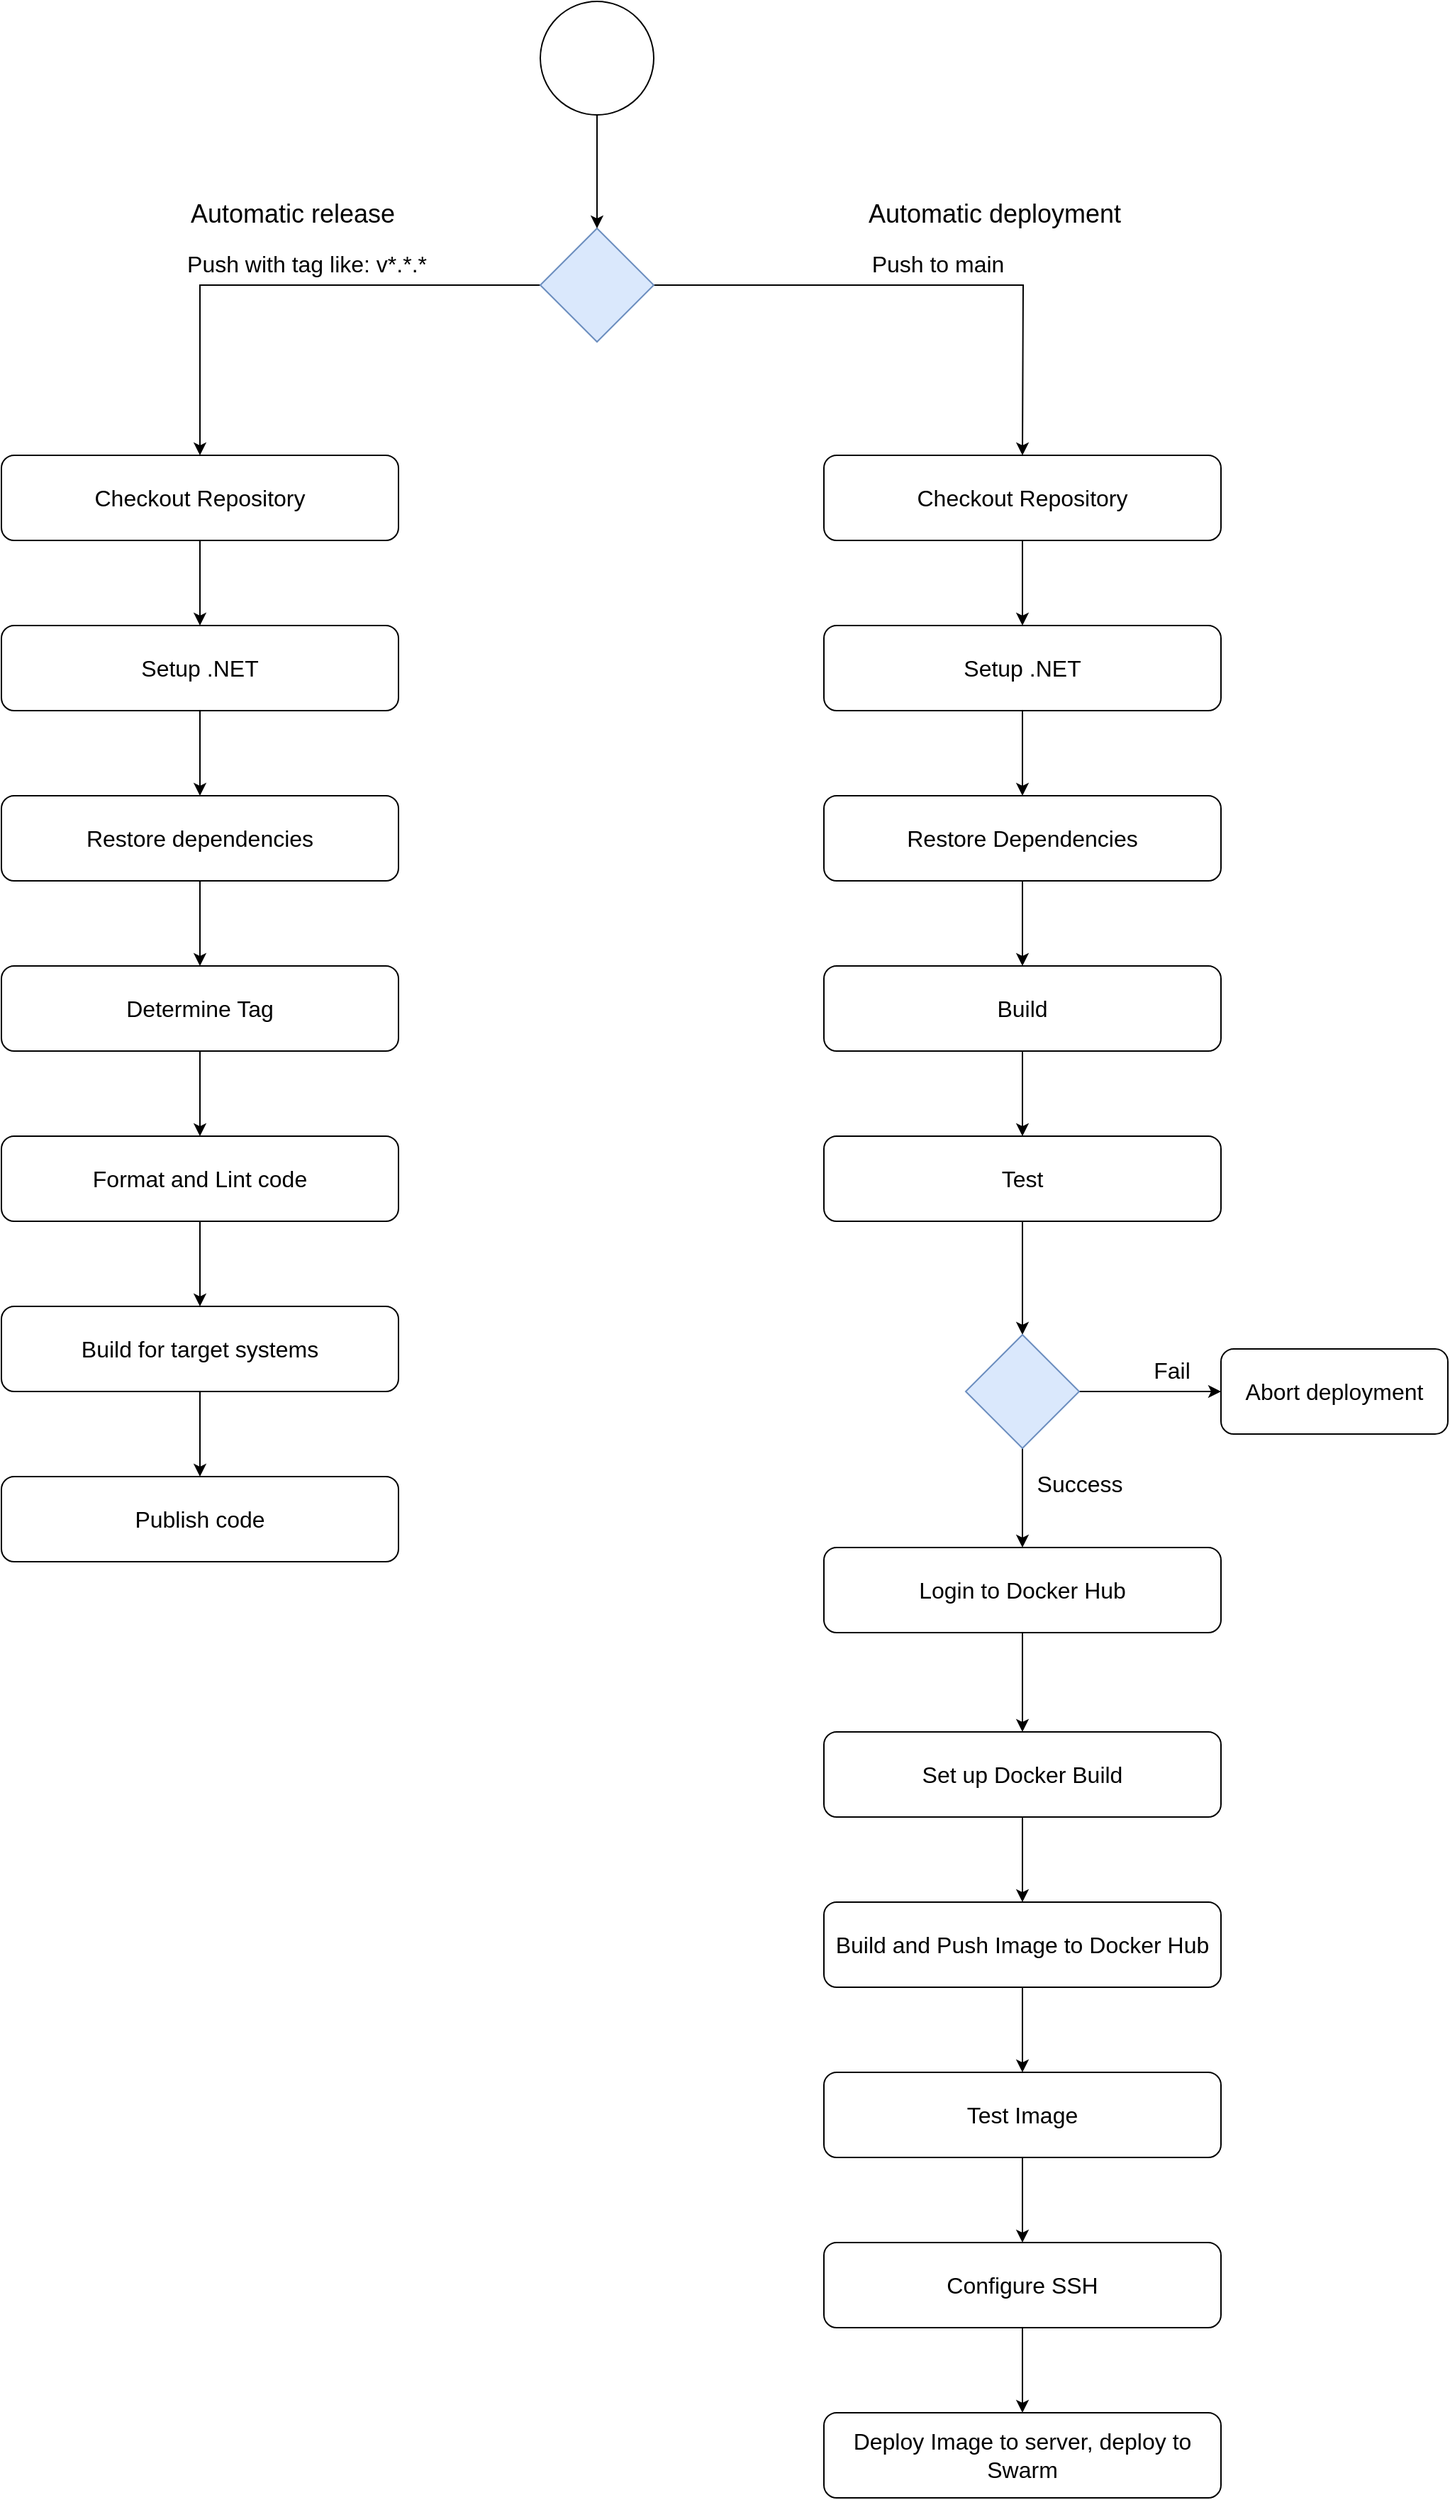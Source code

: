 <mxfile version="24.4.6" type="github">
  <diagram id="C5RBs43oDa-KdzZeNtuy" name="Page-1">
    <mxGraphModel dx="2269" dy="3163" grid="1" gridSize="10" guides="1" tooltips="1" connect="1" arrows="1" fold="1" page="1" pageScale="1" pageWidth="827" pageHeight="1169" math="0" shadow="0">
      <root>
        <mxCell id="WIyWlLk6GJQsqaUBKTNV-0" />
        <mxCell id="WIyWlLk6GJQsqaUBKTNV-1" parent="WIyWlLk6GJQsqaUBKTNV-0" />
        <mxCell id="N5IPESPonptogFG74eWE-5" value="" style="ellipse;whiteSpace=wrap;html=1;aspect=fixed;" vertex="1" parent="WIyWlLk6GJQsqaUBKTNV-1">
          <mxGeometry x="380" y="40" width="80" height="80" as="geometry" />
        </mxCell>
        <mxCell id="N5IPESPonptogFG74eWE-16" style="edgeStyle=orthogonalEdgeStyle;rounded=0;orthogonalLoop=1;jettySize=auto;html=1;entryX=0.5;entryY=0;entryDx=0;entryDy=0;" edge="1" parent="WIyWlLk6GJQsqaUBKTNV-1" source="N5IPESPonptogFG74eWE-9">
          <mxGeometry relative="1" as="geometry">
            <mxPoint x="720.0" y="360" as="targetPoint" />
          </mxGeometry>
        </mxCell>
        <mxCell id="N5IPESPonptogFG74eWE-17" style="edgeStyle=orthogonalEdgeStyle;rounded=0;orthogonalLoop=1;jettySize=auto;html=1;entryX=0.5;entryY=0;entryDx=0;entryDy=0;" edge="1" parent="WIyWlLk6GJQsqaUBKTNV-1" source="N5IPESPonptogFG74eWE-9" target="N5IPESPonptogFG74eWE-18">
          <mxGeometry relative="1" as="geometry">
            <mxPoint x="120" y="240" as="targetPoint" />
          </mxGeometry>
        </mxCell>
        <mxCell id="N5IPESPonptogFG74eWE-9" value="" style="rhombus;whiteSpace=wrap;html=1;fillColor=#dae8fc;strokeColor=#6c8ebf;" vertex="1" parent="WIyWlLk6GJQsqaUBKTNV-1">
          <mxGeometry x="380" y="200" width="80" height="80" as="geometry" />
        </mxCell>
        <mxCell id="N5IPESPonptogFG74eWE-15" style="edgeStyle=orthogonalEdgeStyle;rounded=0;orthogonalLoop=1;jettySize=auto;html=1;entryX=0.5;entryY=0;entryDx=0;entryDy=0;" edge="1" parent="WIyWlLk6GJQsqaUBKTNV-1" source="N5IPESPonptogFG74eWE-5" target="N5IPESPonptogFG74eWE-9">
          <mxGeometry relative="1" as="geometry">
            <mxPoint x="420" y="190" as="targetPoint" />
          </mxGeometry>
        </mxCell>
        <mxCell id="N5IPESPonptogFG74eWE-23" style="edgeStyle=orthogonalEdgeStyle;rounded=0;orthogonalLoop=1;jettySize=auto;html=1;entryX=0.5;entryY=0;entryDx=0;entryDy=0;" edge="1" parent="WIyWlLk6GJQsqaUBKTNV-1" source="N5IPESPonptogFG74eWE-18" target="N5IPESPonptogFG74eWE-22">
          <mxGeometry relative="1" as="geometry" />
        </mxCell>
        <mxCell id="N5IPESPonptogFG74eWE-18" value="Checkout Repository" style="rounded=1;whiteSpace=wrap;html=1;fontSize=16;" vertex="1" parent="WIyWlLk6GJQsqaUBKTNV-1">
          <mxGeometry y="360" width="280" height="60" as="geometry" />
        </mxCell>
        <mxCell id="N5IPESPonptogFG74eWE-20" value="Push with tag like: v*.*.*" style="text;html=1;align=center;verticalAlign=middle;resizable=0;points=[];autosize=1;strokeColor=none;fillColor=none;fontSize=16;" vertex="1" parent="WIyWlLk6GJQsqaUBKTNV-1">
          <mxGeometry x="120" y="210" width="190" height="30" as="geometry" />
        </mxCell>
        <mxCell id="N5IPESPonptogFG74eWE-21" value="Push to main" style="text;html=1;align=center;verticalAlign=middle;resizable=0;points=[];autosize=1;strokeColor=none;fillColor=none;fontSize=16;" vertex="1" parent="WIyWlLk6GJQsqaUBKTNV-1">
          <mxGeometry x="600" y="210" width="120" height="30" as="geometry" />
        </mxCell>
        <mxCell id="N5IPESPonptogFG74eWE-25" style="edgeStyle=orthogonalEdgeStyle;rounded=0;orthogonalLoop=1;jettySize=auto;html=1;entryX=0.5;entryY=0;entryDx=0;entryDy=0;" edge="1" parent="WIyWlLk6GJQsqaUBKTNV-1" source="N5IPESPonptogFG74eWE-22" target="N5IPESPonptogFG74eWE-24">
          <mxGeometry relative="1" as="geometry" />
        </mxCell>
        <mxCell id="N5IPESPonptogFG74eWE-22" value="Setup .NET" style="rounded=1;whiteSpace=wrap;html=1;fontSize=16;" vertex="1" parent="WIyWlLk6GJQsqaUBKTNV-1">
          <mxGeometry y="480" width="280" height="60" as="geometry" />
        </mxCell>
        <mxCell id="N5IPESPonptogFG74eWE-28" style="edgeStyle=orthogonalEdgeStyle;rounded=0;orthogonalLoop=1;jettySize=auto;html=1;entryX=0.5;entryY=0;entryDx=0;entryDy=0;" edge="1" parent="WIyWlLk6GJQsqaUBKTNV-1" source="N5IPESPonptogFG74eWE-24" target="N5IPESPonptogFG74eWE-27">
          <mxGeometry relative="1" as="geometry" />
        </mxCell>
        <mxCell id="N5IPESPonptogFG74eWE-24" value="Restore dependencies" style="rounded=1;whiteSpace=wrap;html=1;fontSize=16;" vertex="1" parent="WIyWlLk6GJQsqaUBKTNV-1">
          <mxGeometry y="600" width="280" height="60" as="geometry" />
        </mxCell>
        <mxCell id="N5IPESPonptogFG74eWE-33" style="edgeStyle=orthogonalEdgeStyle;rounded=0;orthogonalLoop=1;jettySize=auto;html=1;entryX=0.5;entryY=0;entryDx=0;entryDy=0;" edge="1" parent="WIyWlLk6GJQsqaUBKTNV-1" source="N5IPESPonptogFG74eWE-26" target="N5IPESPonptogFG74eWE-30">
          <mxGeometry relative="1" as="geometry" />
        </mxCell>
        <mxCell id="N5IPESPonptogFG74eWE-26" value="Format and Lint code" style="rounded=1;whiteSpace=wrap;html=1;fontSize=16;" vertex="1" parent="WIyWlLk6GJQsqaUBKTNV-1">
          <mxGeometry y="840" width="280" height="60" as="geometry" />
        </mxCell>
        <mxCell id="N5IPESPonptogFG74eWE-29" style="edgeStyle=orthogonalEdgeStyle;rounded=0;orthogonalLoop=1;jettySize=auto;html=1;entryX=0.5;entryY=0;entryDx=0;entryDy=0;" edge="1" parent="WIyWlLk6GJQsqaUBKTNV-1" source="N5IPESPonptogFG74eWE-27" target="N5IPESPonptogFG74eWE-26">
          <mxGeometry relative="1" as="geometry" />
        </mxCell>
        <mxCell id="N5IPESPonptogFG74eWE-27" value="Determine Tag" style="rounded=1;whiteSpace=wrap;html=1;fontSize=16;" vertex="1" parent="WIyWlLk6GJQsqaUBKTNV-1">
          <mxGeometry y="720" width="280" height="60" as="geometry" />
        </mxCell>
        <mxCell id="N5IPESPonptogFG74eWE-34" style="edgeStyle=orthogonalEdgeStyle;rounded=0;orthogonalLoop=1;jettySize=auto;html=1;entryX=0.5;entryY=0;entryDx=0;entryDy=0;" edge="1" parent="WIyWlLk6GJQsqaUBKTNV-1" source="N5IPESPonptogFG74eWE-30" target="N5IPESPonptogFG74eWE-32">
          <mxGeometry relative="1" as="geometry" />
        </mxCell>
        <mxCell id="N5IPESPonptogFG74eWE-30" value="Build for target systems" style="rounded=1;whiteSpace=wrap;html=1;fontSize=16;" vertex="1" parent="WIyWlLk6GJQsqaUBKTNV-1">
          <mxGeometry y="960" width="280" height="60" as="geometry" />
        </mxCell>
        <mxCell id="N5IPESPonptogFG74eWE-32" value="Publish code" style="rounded=1;whiteSpace=wrap;html=1;fontSize=16;" vertex="1" parent="WIyWlLk6GJQsqaUBKTNV-1">
          <mxGeometry y="1080" width="280" height="60" as="geometry" />
        </mxCell>
        <mxCell id="N5IPESPonptogFG74eWE-36" value="Automatic release" style="text;html=1;align=center;verticalAlign=middle;resizable=0;points=[];autosize=1;strokeColor=none;fillColor=none;fontSize=18;" vertex="1" parent="WIyWlLk6GJQsqaUBKTNV-1">
          <mxGeometry x="120" y="170" width="170" height="40" as="geometry" />
        </mxCell>
        <mxCell id="N5IPESPonptogFG74eWE-37" value="Automatic deployment" style="text;html=1;align=center;verticalAlign=middle;resizable=0;points=[];autosize=1;strokeColor=none;fillColor=none;fontSize=18;" vertex="1" parent="WIyWlLk6GJQsqaUBKTNV-1">
          <mxGeometry x="600" y="170" width="200" height="40" as="geometry" />
        </mxCell>
        <mxCell id="N5IPESPonptogFG74eWE-45" style="edgeStyle=orthogonalEdgeStyle;rounded=0;orthogonalLoop=1;jettySize=auto;html=1;entryX=0.5;entryY=0;entryDx=0;entryDy=0;" edge="1" parent="WIyWlLk6GJQsqaUBKTNV-1" source="N5IPESPonptogFG74eWE-38" target="N5IPESPonptogFG74eWE-39">
          <mxGeometry relative="1" as="geometry" />
        </mxCell>
        <mxCell id="N5IPESPonptogFG74eWE-38" value="Checkout Repository" style="rounded=1;whiteSpace=wrap;html=1;fontSize=16;" vertex="1" parent="WIyWlLk6GJQsqaUBKTNV-1">
          <mxGeometry x="580" y="360" width="280" height="60" as="geometry" />
        </mxCell>
        <mxCell id="N5IPESPonptogFG74eWE-46" style="edgeStyle=orthogonalEdgeStyle;rounded=0;orthogonalLoop=1;jettySize=auto;html=1;entryX=0.5;entryY=0;entryDx=0;entryDy=0;" edge="1" parent="WIyWlLk6GJQsqaUBKTNV-1" source="N5IPESPonptogFG74eWE-39" target="N5IPESPonptogFG74eWE-40">
          <mxGeometry relative="1" as="geometry" />
        </mxCell>
        <mxCell id="N5IPESPonptogFG74eWE-39" value="Setup .NET" style="rounded=1;whiteSpace=wrap;html=1;fontSize=16;" vertex="1" parent="WIyWlLk6GJQsqaUBKTNV-1">
          <mxGeometry x="580" y="480" width="280" height="60" as="geometry" />
        </mxCell>
        <mxCell id="N5IPESPonptogFG74eWE-47" style="edgeStyle=orthogonalEdgeStyle;rounded=0;orthogonalLoop=1;jettySize=auto;html=1;entryX=0.5;entryY=0;entryDx=0;entryDy=0;" edge="1" parent="WIyWlLk6GJQsqaUBKTNV-1" source="N5IPESPonptogFG74eWE-40" target="N5IPESPonptogFG74eWE-41">
          <mxGeometry relative="1" as="geometry" />
        </mxCell>
        <mxCell id="N5IPESPonptogFG74eWE-40" value="Restore Dependencies" style="rounded=1;whiteSpace=wrap;html=1;fontSize=16;" vertex="1" parent="WIyWlLk6GJQsqaUBKTNV-1">
          <mxGeometry x="580" y="600" width="280" height="60" as="geometry" />
        </mxCell>
        <mxCell id="N5IPESPonptogFG74eWE-48" style="edgeStyle=orthogonalEdgeStyle;rounded=0;orthogonalLoop=1;jettySize=auto;html=1;entryX=0.5;entryY=0;entryDx=0;entryDy=0;" edge="1" parent="WIyWlLk6GJQsqaUBKTNV-1" source="N5IPESPonptogFG74eWE-41" target="N5IPESPonptogFG74eWE-42">
          <mxGeometry relative="1" as="geometry" />
        </mxCell>
        <mxCell id="N5IPESPonptogFG74eWE-41" value="Build" style="rounded=1;whiteSpace=wrap;html=1;fontSize=16;" vertex="1" parent="WIyWlLk6GJQsqaUBKTNV-1">
          <mxGeometry x="580" y="720" width="280" height="60" as="geometry" />
        </mxCell>
        <mxCell id="N5IPESPonptogFG74eWE-53" style="edgeStyle=orthogonalEdgeStyle;rounded=0;orthogonalLoop=1;jettySize=auto;html=1;entryX=0.5;entryY=0;entryDx=0;entryDy=0;" edge="1" parent="WIyWlLk6GJQsqaUBKTNV-1" source="N5IPESPonptogFG74eWE-42" target="N5IPESPonptogFG74eWE-52">
          <mxGeometry relative="1" as="geometry" />
        </mxCell>
        <mxCell id="N5IPESPonptogFG74eWE-42" value="Test" style="rounded=1;whiteSpace=wrap;html=1;fontSize=16;" vertex="1" parent="WIyWlLk6GJQsqaUBKTNV-1">
          <mxGeometry x="580" y="840" width="280" height="60" as="geometry" />
        </mxCell>
        <mxCell id="N5IPESPonptogFG74eWE-51" style="edgeStyle=orthogonalEdgeStyle;rounded=0;orthogonalLoop=1;jettySize=auto;html=1;entryX=0.5;entryY=0;entryDx=0;entryDy=0;" edge="1" parent="WIyWlLk6GJQsqaUBKTNV-1" source="N5IPESPonptogFG74eWE-43" target="N5IPESPonptogFG74eWE-44">
          <mxGeometry relative="1" as="geometry" />
        </mxCell>
        <mxCell id="N5IPESPonptogFG74eWE-43" value="Login to Docker Hub" style="rounded=1;whiteSpace=wrap;html=1;fontSize=16;" vertex="1" parent="WIyWlLk6GJQsqaUBKTNV-1">
          <mxGeometry x="580" y="1130" width="280" height="60" as="geometry" />
        </mxCell>
        <mxCell id="N5IPESPonptogFG74eWE-59" value="" style="edgeStyle=orthogonalEdgeStyle;rounded=0;orthogonalLoop=1;jettySize=auto;html=1;" edge="1" parent="WIyWlLk6GJQsqaUBKTNV-1" source="N5IPESPonptogFG74eWE-44" target="N5IPESPonptogFG74eWE-58">
          <mxGeometry relative="1" as="geometry" />
        </mxCell>
        <mxCell id="N5IPESPonptogFG74eWE-44" value="Set up Docker Build" style="rounded=1;whiteSpace=wrap;html=1;fontSize=16;" vertex="1" parent="WIyWlLk6GJQsqaUBKTNV-1">
          <mxGeometry x="580" y="1260" width="280" height="60" as="geometry" />
        </mxCell>
        <mxCell id="N5IPESPonptogFG74eWE-54" style="edgeStyle=orthogonalEdgeStyle;rounded=0;orthogonalLoop=1;jettySize=auto;html=1;entryX=0.5;entryY=0;entryDx=0;entryDy=0;" edge="1" parent="WIyWlLk6GJQsqaUBKTNV-1" source="N5IPESPonptogFG74eWE-52" target="N5IPESPonptogFG74eWE-43">
          <mxGeometry relative="1" as="geometry">
            <mxPoint x="720" y="1120" as="targetPoint" />
          </mxGeometry>
        </mxCell>
        <mxCell id="N5IPESPonptogFG74eWE-57" style="edgeStyle=orthogonalEdgeStyle;rounded=0;orthogonalLoop=1;jettySize=auto;html=1;entryX=0;entryY=0.5;entryDx=0;entryDy=0;" edge="1" parent="WIyWlLk6GJQsqaUBKTNV-1" source="N5IPESPonptogFG74eWE-52" target="N5IPESPonptogFG74eWE-55">
          <mxGeometry relative="1" as="geometry" />
        </mxCell>
        <mxCell id="N5IPESPonptogFG74eWE-52" value="" style="rhombus;whiteSpace=wrap;html=1;fillColor=#dae8fc;strokeColor=#6c8ebf;" vertex="1" parent="WIyWlLk6GJQsqaUBKTNV-1">
          <mxGeometry x="680" y="980" width="80" height="80" as="geometry" />
        </mxCell>
        <mxCell id="N5IPESPonptogFG74eWE-55" value="Abort deployment" style="rounded=1;whiteSpace=wrap;html=1;fontSize=16;" vertex="1" parent="WIyWlLk6GJQsqaUBKTNV-1">
          <mxGeometry x="860" y="990" width="160" height="60" as="geometry" />
        </mxCell>
        <mxCell id="N5IPESPonptogFG74eWE-61" style="edgeStyle=orthogonalEdgeStyle;rounded=0;orthogonalLoop=1;jettySize=auto;html=1;entryX=0.5;entryY=0;entryDx=0;entryDy=0;" edge="1" parent="WIyWlLk6GJQsqaUBKTNV-1" source="N5IPESPonptogFG74eWE-58" target="N5IPESPonptogFG74eWE-60">
          <mxGeometry relative="1" as="geometry" />
        </mxCell>
        <mxCell id="N5IPESPonptogFG74eWE-58" value="Build and Push Image to Docker Hub" style="rounded=1;whiteSpace=wrap;html=1;fontSize=16;" vertex="1" parent="WIyWlLk6GJQsqaUBKTNV-1">
          <mxGeometry x="580" y="1380" width="280" height="60" as="geometry" />
        </mxCell>
        <mxCell id="N5IPESPonptogFG74eWE-63" style="edgeStyle=orthogonalEdgeStyle;rounded=0;orthogonalLoop=1;jettySize=auto;html=1;entryX=0.5;entryY=0;entryDx=0;entryDy=0;" edge="1" parent="WIyWlLk6GJQsqaUBKTNV-1" source="N5IPESPonptogFG74eWE-60" target="N5IPESPonptogFG74eWE-62">
          <mxGeometry relative="1" as="geometry" />
        </mxCell>
        <mxCell id="N5IPESPonptogFG74eWE-60" value="Test Image" style="rounded=1;whiteSpace=wrap;html=1;fontSize=16;" vertex="1" parent="WIyWlLk6GJQsqaUBKTNV-1">
          <mxGeometry x="580" y="1500" width="280" height="60" as="geometry" />
        </mxCell>
        <mxCell id="N5IPESPonptogFG74eWE-65" style="edgeStyle=orthogonalEdgeStyle;rounded=0;orthogonalLoop=1;jettySize=auto;html=1;entryX=0.5;entryY=0;entryDx=0;entryDy=0;" edge="1" parent="WIyWlLk6GJQsqaUBKTNV-1" source="N5IPESPonptogFG74eWE-62" target="N5IPESPonptogFG74eWE-64">
          <mxGeometry relative="1" as="geometry" />
        </mxCell>
        <mxCell id="N5IPESPonptogFG74eWE-62" value="Configure SSH" style="rounded=1;whiteSpace=wrap;html=1;fontSize=16;" vertex="1" parent="WIyWlLk6GJQsqaUBKTNV-1">
          <mxGeometry x="580" y="1620" width="280" height="60" as="geometry" />
        </mxCell>
        <mxCell id="N5IPESPonptogFG74eWE-64" value="Deploy Image to server, deploy to Swarm" style="rounded=1;whiteSpace=wrap;html=1;fontSize=16;" vertex="1" parent="WIyWlLk6GJQsqaUBKTNV-1">
          <mxGeometry x="580" y="1740" width="280" height="60" as="geometry" />
        </mxCell>
        <mxCell id="N5IPESPonptogFG74eWE-66" value="Fail" style="text;html=1;align=center;verticalAlign=middle;resizable=0;points=[];autosize=1;strokeColor=none;fillColor=none;fontSize=16;" vertex="1" parent="WIyWlLk6GJQsqaUBKTNV-1">
          <mxGeometry x="800" y="990" width="50" height="30" as="geometry" />
        </mxCell>
        <mxCell id="N5IPESPonptogFG74eWE-67" value="Success" style="text;html=1;align=center;verticalAlign=middle;resizable=0;points=[];autosize=1;strokeColor=none;fillColor=none;fontSize=16;" vertex="1" parent="WIyWlLk6GJQsqaUBKTNV-1">
          <mxGeometry x="720" y="1070" width="80" height="30" as="geometry" />
        </mxCell>
      </root>
    </mxGraphModel>
  </diagram>
</mxfile>
